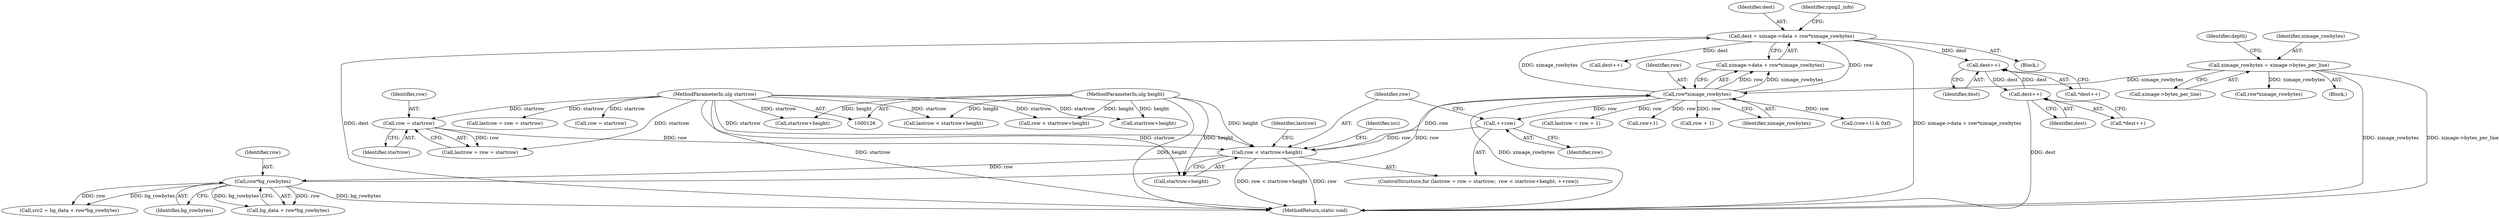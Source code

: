 digraph "0_Android_9d4853418ab2f754c2b63e091c29c5529b8b86ca_9@pointer" {
"1000703" [label="(Call,dest++)"];
"1000714" [label="(Call,dest++)"];
"1000703" [label="(Call,dest++)"];
"1000624" [label="(Call,dest = ximage->data + row*ximage_rowbytes)"];
"1000630" [label="(Call,row*ximage_rowbytes)"];
"1000621" [label="(Call,row*bg_rowbytes)"];
"1000600" [label="(Call,row < startrow+height)"];
"1000597" [label="(Call,row = startrow)"];
"1000128" [label="(MethodParameterIn,ulg startrow)"];
"1000605" [label="(Call,++row)"];
"1000130" [label="(MethodParameterIn,ulg height)"];
"1000168" [label="(Call,ximage_rowbytes = ximage->bytes_per_line)"];
"1000623" [label="(Identifier,bg_rowbytes)"];
"1000621" [label="(Call,row*bg_rowbytes)"];
"1000600" [label="(Call,row < startrow+height)"];
"1000632" [label="(Identifier,ximage_rowbytes)"];
"1000598" [label="(Identifier,row)"];
"1000607" [label="(Block,)"];
"1000131" [label="(Block,)"];
"1000931" [label="(Call,lastrow = row + 1)"];
"1000625" [label="(Identifier,dest)"];
"1000602" [label="(Call,startrow+height)"];
"1000617" [label="(Call,src2 = bg_data + row*bg_rowbytes)"];
"1000197" [label="(Call,row < startrow+height)"];
"1000713" [label="(Call,*dest++)"];
"1000594" [label="(ControlStructure,for (lastrow = row = startrow;  row < startrow+height; ++row))"];
"1000636" [label="(Identifier,rpng2_info)"];
"1000703" [label="(Call,dest++)"];
"1000601" [label="(Identifier,row)"];
"1000619" [label="(Call,bg_data + row*bg_rowbytes)"];
"1000885" [label="(Call,dest++)"];
"1000597" [label="(Call,row = startrow)"];
"1000169" [label="(Identifier,ximage_rowbytes)"];
"1000199" [label="(Call,startrow+height)"];
"1000622" [label="(Identifier,row)"];
"1000631" [label="(Identifier,row)"];
"1000939" [label="(Call,lastrow < startrow+height)"];
"1000702" [label="(Call,*dest++)"];
"1000130" [label="(MethodParameterIn,ulg height)"];
"1000941" [label="(Call,startrow+height)"];
"1000606" [label="(Identifier,row)"];
"1000176" [label="(Identifier,depth)"];
"1000714" [label="(Call,dest++)"];
"1000974" [label="(MethodReturn,static void)"];
"1000624" [label="(Call,dest = ximage->data + row*ximage_rowbytes)"];
"1000599" [label="(Identifier,startrow)"];
"1000170" [label="(Call,ximage->bytes_per_line)"];
"1000595" [label="(Call,lastrow = row = startrow)"];
"1000940" [label="(Identifier,lastrow)"];
"1000605" [label="(Call,++row)"];
"1000906" [label="(Call,row+1)"];
"1000609" [label="(Identifier,src)"];
"1000192" [label="(Call,lastrow = row = startrow)"];
"1000168" [label="(Call,ximage_rowbytes = ximage->bytes_per_line)"];
"1000933" [label="(Call,row + 1)"];
"1000905" [label="(Call,(row+1) & 0xf)"];
"1000715" [label="(Identifier,dest)"];
"1000194" [label="(Call,row = startrow)"];
"1000630" [label="(Call,row*ximage_rowbytes)"];
"1000231" [label="(Call,row*ximage_rowbytes)"];
"1000704" [label="(Identifier,dest)"];
"1000128" [label="(MethodParameterIn,ulg startrow)"];
"1000626" [label="(Call,ximage->data + row*ximage_rowbytes)"];
"1000703" -> "1000702"  [label="AST: "];
"1000703" -> "1000704"  [label="CFG: "];
"1000704" -> "1000703"  [label="AST: "];
"1000702" -> "1000703"  [label="CFG: "];
"1000714" -> "1000703"  [label="DDG: dest"];
"1000624" -> "1000703"  [label="DDG: dest"];
"1000703" -> "1000714"  [label="DDG: dest"];
"1000714" -> "1000713"  [label="AST: "];
"1000714" -> "1000715"  [label="CFG: "];
"1000715" -> "1000714"  [label="AST: "];
"1000713" -> "1000714"  [label="CFG: "];
"1000714" -> "1000974"  [label="DDG: dest"];
"1000624" -> "1000607"  [label="AST: "];
"1000624" -> "1000626"  [label="CFG: "];
"1000625" -> "1000624"  [label="AST: "];
"1000626" -> "1000624"  [label="AST: "];
"1000636" -> "1000624"  [label="CFG: "];
"1000624" -> "1000974"  [label="DDG: ximage->data + row*ximage_rowbytes"];
"1000624" -> "1000974"  [label="DDG: dest"];
"1000630" -> "1000624"  [label="DDG: row"];
"1000630" -> "1000624"  [label="DDG: ximage_rowbytes"];
"1000624" -> "1000885"  [label="DDG: dest"];
"1000630" -> "1000626"  [label="AST: "];
"1000630" -> "1000632"  [label="CFG: "];
"1000631" -> "1000630"  [label="AST: "];
"1000632" -> "1000630"  [label="AST: "];
"1000626" -> "1000630"  [label="CFG: "];
"1000630" -> "1000974"  [label="DDG: ximage_rowbytes"];
"1000630" -> "1000605"  [label="DDG: row"];
"1000630" -> "1000626"  [label="DDG: row"];
"1000630" -> "1000626"  [label="DDG: ximage_rowbytes"];
"1000621" -> "1000630"  [label="DDG: row"];
"1000600" -> "1000630"  [label="DDG: row"];
"1000168" -> "1000630"  [label="DDG: ximage_rowbytes"];
"1000630" -> "1000905"  [label="DDG: row"];
"1000630" -> "1000906"  [label="DDG: row"];
"1000630" -> "1000931"  [label="DDG: row"];
"1000630" -> "1000933"  [label="DDG: row"];
"1000621" -> "1000619"  [label="AST: "];
"1000621" -> "1000623"  [label="CFG: "];
"1000622" -> "1000621"  [label="AST: "];
"1000623" -> "1000621"  [label="AST: "];
"1000619" -> "1000621"  [label="CFG: "];
"1000621" -> "1000974"  [label="DDG: bg_rowbytes"];
"1000621" -> "1000617"  [label="DDG: row"];
"1000621" -> "1000617"  [label="DDG: bg_rowbytes"];
"1000621" -> "1000619"  [label="DDG: row"];
"1000621" -> "1000619"  [label="DDG: bg_rowbytes"];
"1000600" -> "1000621"  [label="DDG: row"];
"1000600" -> "1000594"  [label="AST: "];
"1000600" -> "1000602"  [label="CFG: "];
"1000601" -> "1000600"  [label="AST: "];
"1000602" -> "1000600"  [label="AST: "];
"1000609" -> "1000600"  [label="CFG: "];
"1000940" -> "1000600"  [label="CFG: "];
"1000600" -> "1000974"  [label="DDG: row < startrow+height"];
"1000600" -> "1000974"  [label="DDG: row"];
"1000597" -> "1000600"  [label="DDG: row"];
"1000605" -> "1000600"  [label="DDG: row"];
"1000128" -> "1000600"  [label="DDG: startrow"];
"1000130" -> "1000600"  [label="DDG: height"];
"1000597" -> "1000595"  [label="AST: "];
"1000597" -> "1000599"  [label="CFG: "];
"1000598" -> "1000597"  [label="AST: "];
"1000599" -> "1000597"  [label="AST: "];
"1000595" -> "1000597"  [label="CFG: "];
"1000597" -> "1000595"  [label="DDG: row"];
"1000128" -> "1000597"  [label="DDG: startrow"];
"1000128" -> "1000126"  [label="AST: "];
"1000128" -> "1000974"  [label="DDG: startrow"];
"1000128" -> "1000192"  [label="DDG: startrow"];
"1000128" -> "1000194"  [label="DDG: startrow"];
"1000128" -> "1000197"  [label="DDG: startrow"];
"1000128" -> "1000199"  [label="DDG: startrow"];
"1000128" -> "1000595"  [label="DDG: startrow"];
"1000128" -> "1000602"  [label="DDG: startrow"];
"1000128" -> "1000939"  [label="DDG: startrow"];
"1000128" -> "1000941"  [label="DDG: startrow"];
"1000605" -> "1000594"  [label="AST: "];
"1000605" -> "1000606"  [label="CFG: "];
"1000606" -> "1000605"  [label="AST: "];
"1000601" -> "1000605"  [label="CFG: "];
"1000130" -> "1000126"  [label="AST: "];
"1000130" -> "1000974"  [label="DDG: height"];
"1000130" -> "1000197"  [label="DDG: height"];
"1000130" -> "1000199"  [label="DDG: height"];
"1000130" -> "1000602"  [label="DDG: height"];
"1000130" -> "1000939"  [label="DDG: height"];
"1000130" -> "1000941"  [label="DDG: height"];
"1000168" -> "1000131"  [label="AST: "];
"1000168" -> "1000170"  [label="CFG: "];
"1000169" -> "1000168"  [label="AST: "];
"1000170" -> "1000168"  [label="AST: "];
"1000176" -> "1000168"  [label="CFG: "];
"1000168" -> "1000974"  [label="DDG: ximage_rowbytes"];
"1000168" -> "1000974"  [label="DDG: ximage->bytes_per_line"];
"1000168" -> "1000231"  [label="DDG: ximage_rowbytes"];
}
